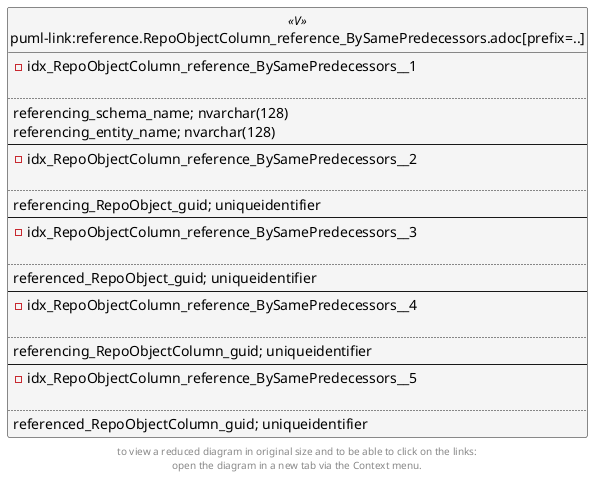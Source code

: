 @startuml
left to right direction
'top to bottom direction
hide circle
'avoide "." issues:
set namespaceSeparator none


skinparam class {
  BackgroundColor White
  BackgroundColor<<FN>> Yellow
  BackgroundColor<<FS>> Yellow
  BackgroundColor<<FT>> LightGray
  BackgroundColor<<IF>> Yellow
  BackgroundColor<<IS>> Yellow
  BackgroundColor<<P>> Aqua
  BackgroundColor<<PC>> Aqua
  BackgroundColor<<SN>> Yellow
  BackgroundColor<<SO>> SlateBlue
  BackgroundColor<<TF>> LightGray
  BackgroundColor<<TR>> Tomato
  BackgroundColor<<U>> White
  BackgroundColor<<V>> WhiteSmoke
  BackgroundColor<<X>> Aqua
}


entity "puml-link:reference.RepoObjectColumn_reference_BySamePredecessors.adoc[prefix=..]" as reference.RepoObjectColumn_reference_BySamePredecessors << V >> {
- idx_RepoObjectColumn_reference_BySamePredecessors__1

..
referencing_schema_name; nvarchar(128)
referencing_entity_name; nvarchar(128)
--
- idx_RepoObjectColumn_reference_BySamePredecessors__2

..
referencing_RepoObject_guid; uniqueidentifier
--
- idx_RepoObjectColumn_reference_BySamePredecessors__3

..
referenced_RepoObject_guid; uniqueidentifier
--
- idx_RepoObjectColumn_reference_BySamePredecessors__4

..
referencing_RepoObjectColumn_guid; uniqueidentifier
--
- idx_RepoObjectColumn_reference_BySamePredecessors__5

..
referenced_RepoObjectColumn_guid; uniqueidentifier
}


footer
to view a reduced diagram in original size and to be able to click on the links:
open the diagram in a new tab via the Context menu.
end footer

@enduml

